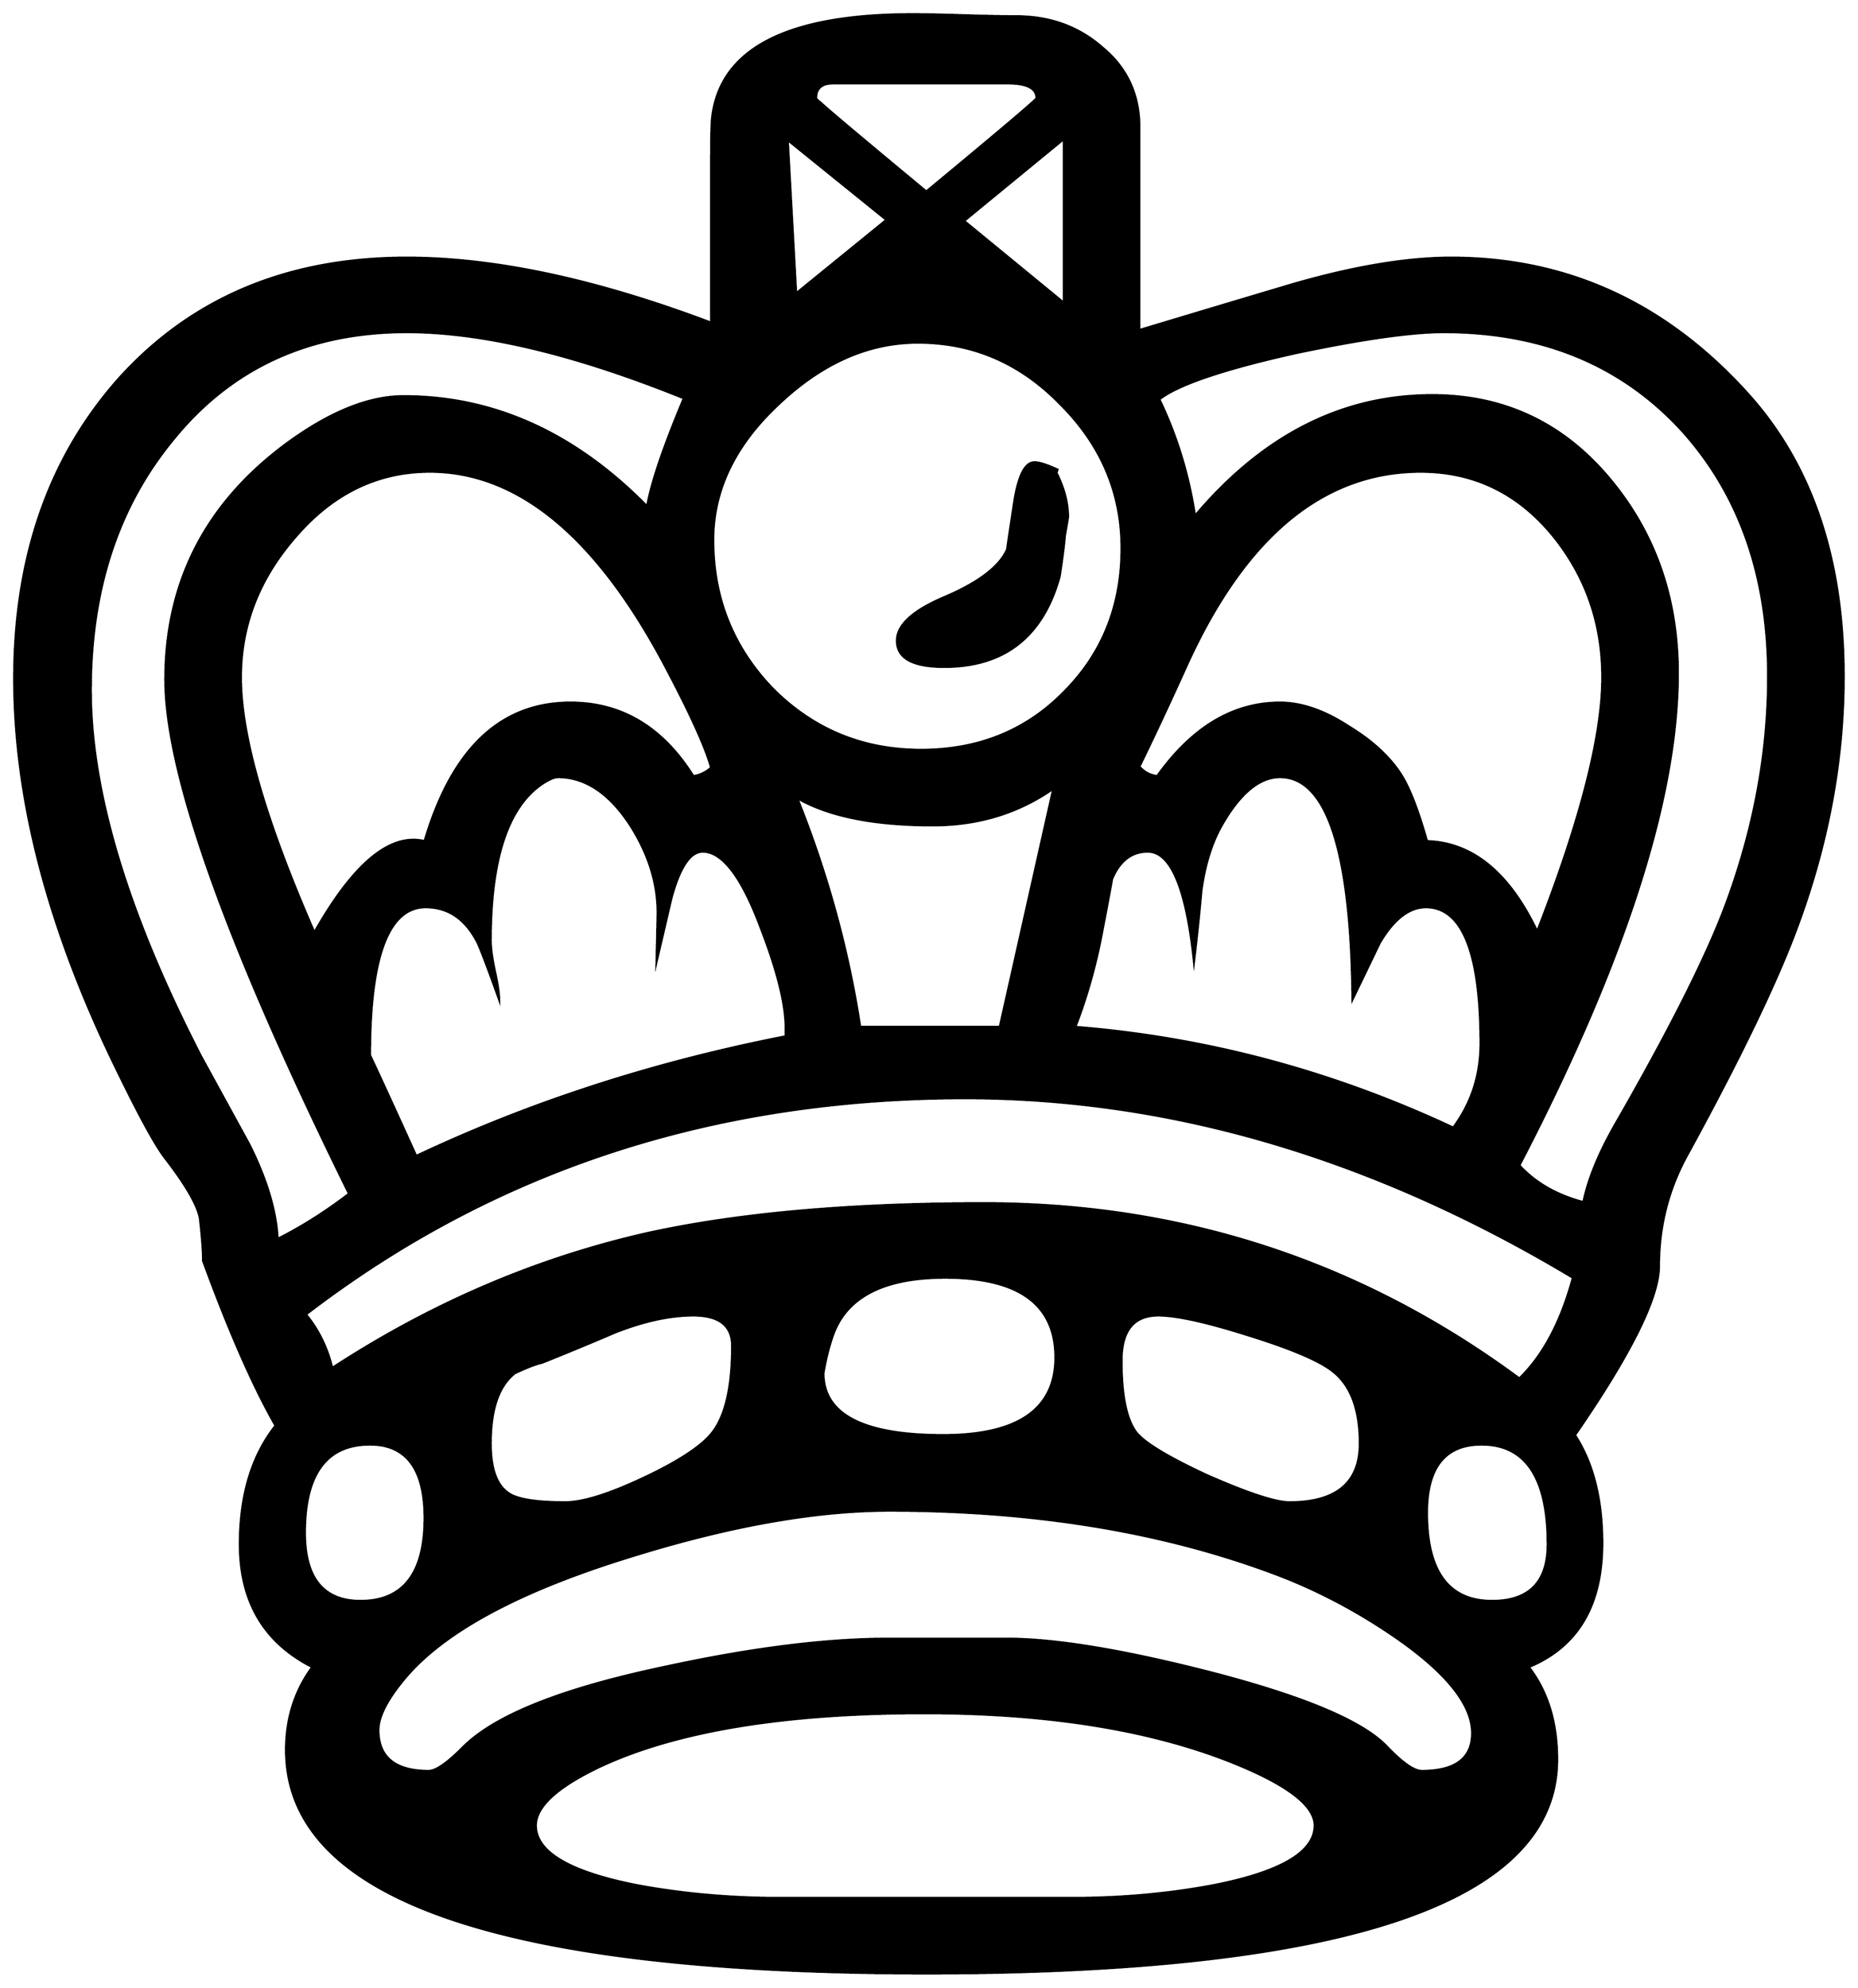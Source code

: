 


\begin{tikzpicture}[y=0.80pt, x=0.80pt, yscale=-1.0, xscale=1.0, inner sep=0pt, outer sep=0pt]
\begin{scope}[shift={(100.0,1711.0)},nonzero rule]
  \path[draw=.,fill=.,line width=1.600pt] (1823.0,-890.0) ..
    controls (1823.0,-810.667) and (1808.333,-731.333) ..
    (1779.0,-652.0) .. controls (1759.667,-599.333) and
    (1724.667,-526.667) .. (1674.0,-434.0) .. controls
    (1656.0,-401.333) and (1647.0,-366.0) .. (1647.0,-328.0) ..
    controls (1647.0,-298.0) and (1620.333,-244.333) ..
    (1567.0,-167.0) .. controls (1584.333,-140.333) and
    (1593.0,-106.0) .. (1593.0,-64.0) .. controls (1593.0,-4.667)
    and (1569.667,34.667) .. (1523.0,54.0) .. controls (1541.0,77.333)
    and (1550.0,106.667) .. (1550.0,142.0) .. controls
    (1550.0,278.0) and (1349.667,346.0) .. (949.0,346.0) ..
    controls (542.333,346.0) and (339.0,275.0) .. (339.0,133.0) ..
    controls (339.0,103.0) and (347.333,76.667) .. (364.0,54.0) ..
    controls (318.0,30.667) and (295.0,-8.333) .. (295.0,-63.0) ..
    controls (295.0,-109.667) and (306.333,-147.333) .. (329.0,-176.0)
    .. controls (307.667,-213.333) and (284.667,-265.667) ..
    (260.0,-333.0) .. controls (260.0,-341.667) and (259.0,-355.0)
    .. (257.0,-373.0) .. controls (255.0,-385.667) and
    (243.667,-405.333) .. (223.0,-432.0) .. controls (213.0,-445.333)
    and (196.0,-477.0) .. (172.0,-527.0) .. controls
    (110.667,-655.667) and (80.0,-776.0) .. (80.0,-888.0) ..
    controls (80.0,-1003.333) and (113.0,-1098.333) ..
    (179.0,-1173.0) .. controls (248.333,-1250.333) and
    (340.0,-1289.0) .. (454.0,-1289.0) .. controls
    (538.0,-1289.0) and (634.667,-1268.333) .. (744.0,-1227.0) --
    (744.0,-1385.0) .. controls (744.0,-1405.0) and
    (744.333,-1417.667) .. (745.0,-1423.0) .. controls
    (753.0,-1488.333) and (816.667,-1521.0) .. (936.0,-1521.0) ..
    controls (947.333,-1521.0) and (963.667,-1520.667) ..
    (985.0,-1520.0) .. controls (1007.0,-1519.333) and
    (1023.667,-1519.0) .. (1035.0,-1519.0) .. controls
    (1067.0,-1519.0) and (1094.333,-1509.0) .. (1117.0,-1489.0) ..
    controls (1140.333,-1469.667) and (1152.0,-1444.333) ..
    (1152.0,-1413.0) -- (1152.0,-1220.0) .. controls
    (1200.667,-1234.667) and (1249.667,-1249.333) .. (1299.0,-1264.0) ..
    controls (1357.0,-1280.667) and (1407.0,-1289.0) ..
    (1449.0,-1289.0) .. controls (1559.667,-1289.0) and
    (1654.0,-1245.667) .. (1732.0,-1159.0) .. controls
    (1792.667,-1091.667) and (1823.0,-1002.0) .. (1823.0,-890.0) --
    cycle(1080.0,-1246.0) -- (1080.0,-1402.0) -- (985.0,-1324.0)
    -- (1080.0,-1246.0) -- cycle(1054.0,-1441.0) .. controls
    (1054.0,-1450.333) and (1045.0,-1455.0) .. (1027.0,-1455.0) --
    (860.0,-1455.0) .. controls (849.333,-1455.0) and
    (844.0,-1450.333) .. (844.0,-1441.0) .. controls
    (844.667,-1439.667) and (846.0,-1438.333) .. (848.0,-1437.0) ..
    controls (852.667,-1432.333) and (886.333,-1404.0) ..
    (949.0,-1352.0) .. controls (1019.0,-1410.0) and
    (1054.0,-1439.667) .. (1054.0,-1441.0) -- cycle(1751.0,-890.0)
    .. controls (1751.0,-985.333) and (1723.667,-1063.333) ..
    (1669.0,-1124.0) .. controls (1611.667,-1186.667) and
    (1536.0,-1218.0) .. (1442.0,-1218.0) .. controls
    (1411.333,-1218.0) and (1364.333,-1211.333) .. (1301.0,-1198.0) ..
    controls (1232.333,-1182.667) and (1189.0,-1168.0) ..
    (1171.0,-1154.0) .. controls (1187.667,-1119.333) and
    (1199.0,-1082.333) .. (1205.0,-1043.0) .. controls
    (1269.667,-1119.667) and (1345.0,-1158.0) .. (1431.0,-1158.0) ..
    controls (1500.333,-1158.0) and (1557.333,-1130.667) ..
    (1602.0,-1076.0) .. controls (1644.0,-1024.667) and
    (1665.0,-963.667) .. (1665.0,-893.0) .. controls
    (1665.0,-774.333) and (1614.667,-618.0) .. (1514.0,-424.0) ..
    controls (1529.333,-407.333) and (1549.667,-395.667) ..
    (1575.0,-389.0) .. controls (1579.667,-411.667) and
    (1590.333,-437.333) .. (1607.0,-466.0) .. controls
    (1656.333,-552.0) and (1690.333,-619.333) .. (1709.0,-668.0) ..
    controls (1737.0,-742.0) and (1751.0,-816.0) ..
    (1751.0,-890.0) -- cycle(1593.0,-889.0) .. controls
    (1593.0,-940.333) and (1577.333,-985.333) .. (1546.0,-1024.0) ..
    controls (1512.667,-1064.667) and (1470.667,-1085.0) ..
    (1420.0,-1085.0) .. controls (1326.667,-1085.0) and
    (1252.0,-1022.667) .. (1196.0,-898.0) .. controls
    (1180.0,-862.667) and (1165.333,-831.333) .. (1152.0,-804.0) ..
    controls (1156.667,-798.667) and (1162.333,-795.667) ..
    (1169.0,-795.0) .. controls (1202.333,-841.667) and
    (1241.333,-865.0) .. (1286.0,-865.0) .. controls
    (1306.667,-865.0) and (1328.667,-857.333) .. (1352.0,-842.0) ..
    controls (1376.0,-827.333) and (1393.333,-810.667) ..
    (1404.0,-792.0) .. controls (1411.333,-778.667) and
    (1418.667,-759.0) .. (1426.0,-733.0) .. controls
    (1469.333,-731.667) and (1504.333,-703.0) .. (1531.0,-647.0) ..
    controls (1572.333,-753.0) and (1593.0,-833.667) ..
    (1593.0,-889.0) -- cycle(911.0,-1325.0) -- (817.0,-1401.0)
    -- (825.0,-1255.0) -- (911.0,-1325.0) --
    cycle(1135.0,-1012.0) .. controls (1135.0,-1064.667) and
    (1115.667,-1110.333) .. (1077.0,-1149.0) .. controls
    (1039.0,-1188.333) and (993.667,-1208.0) .. (941.0,-1208.0) ..
    controls (893.667,-1208.0) and (849.333,-1188.333) ..
    (808.0,-1149.0) .. controls (766.667,-1110.333) and
    (746.0,-1067.333) .. (746.0,-1020.0) .. controls
    (746.0,-964.667) and (765.0,-917.333) .. (803.0,-878.0) ..
    controls (841.667,-839.333) and (888.667,-820.0) .. (944.0,-820.0)
    .. controls (998.667,-820.0) and (1044.0,-838.333) ..
    (1080.0,-875.0) .. controls (1116.667,-911.667) and
    (1135.0,-957.333) .. (1135.0,-1012.0) -- cycle(1477.0,-540.0)
    .. controls (1477.0,-626.667) and (1459.667,-670.0) ..
    (1425.0,-670.0) .. controls (1409.0,-670.0) and
    (1394.333,-658.667) .. (1381.0,-636.0) .. controls
    (1372.333,-618.0) and (1363.667,-600.0) .. (1355.0,-582.0) ..
    controls (1353.667,-723.333) and (1330.667,-794.0) ..
    (1286.0,-794.0) .. controls (1266.667,-794.0) and
    (1248.333,-779.0) .. (1231.0,-749.0) .. controls
    (1221.0,-731.667) and (1214.333,-710.333) .. (1211.0,-685.0) ..
    controls (1209.0,-662.333) and (1206.667,-640.0) ..
    (1204.0,-618.0) .. controls (1196.667,-688.0) and
    (1182.0,-723.0) .. (1160.0,-723.0) .. controls
    (1144.667,-723.0) and (1133.333,-714.333) .. (1126.0,-697.0) ..
    controls (1124.0,-685.667) and (1121.0,-669.667) ..
    (1117.0,-649.0) .. controls (1111.0,-616.333) and
    (1102.333,-585.333) .. (1091.0,-556.0) .. controls
    (1215.667,-546.0) and (1335.667,-514.0) .. (1451.0,-460.0) ..
    controls (1468.333,-483.333) and (1477.0,-510.0) ..
    (1477.0,-540.0) -- cycle(1070.0,-783.0) .. controls
    (1036.667,-759.667) and (998.333,-748.0) .. (955.0,-748.0) ..
    controls (899.0,-748.0) and (856.0,-756.667) .. (826.0,-774.0)
    .. controls (854.667,-702.667) and (874.667,-630.0) ..
    (886.0,-556.0) -- (1019.0,-556.0) -- (1070.0,-783.0) --
    cycle(1541.0,-63.0) .. controls (1541.0,-126.333) and
    (1520.0,-158.0) .. (1478.0,-158.0) .. controls
    (1443.333,-158.0) and (1426.0,-136.333) .. (1426.0,-93.0) ..
    controls (1426.0,-37.0) and (1446.667,-9.0) .. (1488.0,-9.0)
    .. controls (1523.333,-9.0) and (1541.0,-27.0) ..
    (1541.0,-63.0) -- cycle(1362.0,-159.0) .. controls
    (1362.0,-191.667) and (1353.333,-214.667) .. (1336.0,-228.0) ..
    controls (1323.333,-238.0) and (1296.667,-249.333) ..
    (1256.0,-262.0) .. controls (1216.0,-274.667) and
    (1187.333,-281.0) .. (1170.0,-281.0) .. controls
    (1146.667,-281.0) and (1135.0,-266.667) .. (1135.0,-238.0) ..
    controls (1135.0,-206.0) and (1139.333,-183.667) ..
    (1148.0,-171.0) .. controls (1154.667,-161.0) and
    (1177.333,-147.0) .. (1216.0,-129.0) .. controls
    (1255.333,-111.667) and (1281.667,-103.0) .. (1295.0,-103.0) ..
    controls (1339.667,-103.0) and (1362.0,-121.667) ..
    (1362.0,-159.0) -- cycle(744.0,-803.0) .. controls
    (738.667,-822.333) and (724.0,-854.667) .. (700.0,-900.0) ..
    controls (634.667,-1023.333) and (560.0,-1085.0) ..
    (476.0,-1085.0) .. controls (426.667,-1085.0) and
    (384.333,-1064.667) .. (349.0,-1024.0) .. controls
    (313.667,-984.0) and (296.0,-939.0) .. (296.0,-889.0) ..
    controls (296.0,-833.667) and (319.333,-752.667) .. (366.0,-646.0)
    .. controls (403.333,-712.0) and (438.333,-741.0) ..
    (471.0,-733.0) .. controls (497.0,-821.0) and (543.333,-865.0)
    .. (610.0,-865.0) .. controls (658.667,-865.0) and
    (697.667,-841.667) .. (727.0,-795.0) .. controls (733.0,-795.667)
    and (738.667,-798.333) .. (744.0,-803.0) -- cycle(1565.0,-317.0)
    .. controls (1375.0,-431.0) and (1182.0,-488.0) ..
    (986.0,-488.0) .. controls (746.0,-488.0) and (536.667,-419.333)
    .. (358.0,-282.0) .. controls (370.0,-267.333) and
    (378.333,-250.333) .. (383.0,-231.0) .. controls (477.0,-292.333)
    and (576.333,-335.0) .. (681.0,-359.0) .. controls
    (767.667,-378.333) and (875.333,-388.0) .. (1004.0,-388.0) ..
    controls (1193.333,-388.0) and (1363.333,-332.333) ..
    (1514.0,-221.0) .. controls (1536.667,-243.0) and
    (1553.667,-275.0) .. (1565.0,-317.0) -- cycle(815.0,-547.0) --
    (815.0,-555.0) .. controls (815.0,-577.667) and (807.0,-609.667)
    .. (791.0,-651.0) .. controls (773.0,-699.0) and
    (754.667,-723.0) .. (736.0,-723.0) .. controls (724.0,-723.0)
    and (714.0,-708.0) .. (706.0,-678.0) .. controls
    (701.333,-658.0) and (696.667,-638.0) .. (692.0,-618.0) ..
    controls (692.667,-646.0) and (693.0,-661.667) .. (693.0,-665.0)
    .. controls (693.0,-693.0) and (684.333,-720.667) ..
    (667.0,-748.0) .. controls (647.0,-778.667) and (624.0,-794.0)
    .. (598.0,-794.0) .. controls (595.333,-794.0) and
    (591.667,-792.667) .. (587.0,-790.0) .. controls (551.667,-769.333)
    and (534.0,-718.667) .. (534.0,-638.0) .. controls
    (534.0,-631.333) and (535.333,-621.667) .. (538.0,-609.0) ..
    controls (540.667,-597.0) and (542.0,-588.0) .. (542.0,-582.0)
    .. controls (529.333,-617.333) and (522.0,-636.333) ..
    (520.0,-639.0) .. controls (508.667,-659.667) and (492.667,-670.0)
    .. (472.0,-670.0) .. controls (436.667,-670.0) and
    (419.0,-623.0) .. (419.0,-529.0) .. controls (429.0,-507.667)
    and (443.667,-475.667) .. (463.0,-433.0) .. controls
    (571.667,-484.333) and (689.0,-522.333) .. (815.0,-547.0) --
    cycle(718.0,-1155.0) .. controls (614.0,-1197.0) and
    (526.0,-1218.0) .. (454.0,-1218.0) .. controls
    (360.667,-1218.0) and (286.333,-1183.667) .. (231.0,-1115.0) ..
    controls (179.0,-1051.667) and (153.0,-972.333) ..
    (153.0,-877.0) .. controls (153.0,-780.333) and (188.0,-664.0)
    .. (258.0,-528.0) .. controls (273.333,-500.0) and
    (288.667,-472.0) .. (304.0,-444.0) .. controls (320.667,-410.667)
    and (329.667,-380.667) .. (331.0,-354.0) .. controls
    (353.667,-365.333) and (376.333,-379.667) .. (399.0,-397.0) ..
    controls (282.333,-633.667) and (224.0,-797.0) .. (224.0,-887.0)
    .. controls (224.0,-979.0) and (261.667,-1053.333) ..
    (337.0,-1110.0) .. controls (379.0,-1141.333) and
    (417.0,-1157.0) .. (451.0,-1157.0) .. controls
    (537.0,-1157.0) and (614.333,-1122.0) .. (683.0,-1052.0) ..
    controls (687.0,-1074.667) and (698.667,-1109.0) ..
    (718.0,-1155.0) -- cycle(1072.0,-241.0) .. controls
    (1072.0,-291.667) and (1037.0,-317.0) .. (967.0,-317.0) ..
    controls (907.0,-317.0) and (871.0,-297.667) .. (859.0,-259.0)
    .. controls (855.667,-249.0) and (853.0,-238.0) ..
    (851.0,-226.0) .. controls (851.0,-186.667) and (889.0,-167.0)
    .. (965.0,-167.0) .. controls (1036.333,-167.0) and
    (1072.0,-191.667) .. (1072.0,-241.0) -- cycle(1469.0,117.0) ..
    controls (1469.0,89.667) and (1444.333,59.0) .. (1395.0,25.0) ..
    controls (1359.0,0.333) and (1321.667,-19.333) .. (1283.0,-34.0)
    .. controls (1175.667,-74.667) and (1052.667,-95.0) ..
    (914.0,-95.0) .. controls (843.333,-95.0) and (761.0,-80.333) ..
    (667.0,-51.0) .. controls (561.0,-18.333) and (489.333,20.333) ..
    (452.0,65.0) .. controls (435.333,85.0) and (427.0,101.333) ..
    (427.0,114.0) .. controls (427.0,140.0) and (443.0,153.0) ..
    (475.0,153.0) .. controls (481.667,153.0) and (492.333,145.667) ..
    (507.0,131.0) .. controls (537.0,100.333) and (601.0,74.667) ..
    (699.0,54.0) .. controls (781.667,36.0) and (853.0,27.0) ..
    (913.0,27.0) -- (1026.0,27.0) .. controls (1071.333,27.0) and
    (1134.667,37.333) .. (1216.0,58.0) .. controls (1307.333,81.333) and
    (1364.667,105.333) .. (1388.0,130.0) .. controls (1402.667,145.333)
    and (1413.667,153.0) .. (1421.0,153.0) .. controls
    (1453.0,153.0) and (1469.0,141.0) .. (1469.0,117.0) --
    cycle(764.0,-252.0) .. controls (764.0,-271.333) and
    (751.667,-281.0) .. (727.0,-281.0) .. controls (705.0,-281.0)
    and (680.333,-275.667) .. (653.0,-265.0) .. controls
    (629.667,-255.0) and (606.333,-245.333) .. (583.0,-236.0) ..
    controls (577.0,-234.667) and (568.333,-231.333) .. (557.0,-226.0)
    .. controls (541.667,-214.0) and (534.0,-191.667) ..
    (534.0,-159.0) .. controls (534.0,-134.333) and (540.0,-118.333)
    .. (552.0,-111.0) .. controls (560.667,-105.667) and
    (578.333,-103.0) .. (605.0,-103.0) .. controls (621.667,-103.0)
    and (646.333,-110.667) .. (679.0,-126.0) .. controls
    (711.667,-141.333) and (733.333,-155.333) .. (744.0,-168.0) ..
    controls (757.333,-184.0) and (764.0,-212.0) .. (764.0,-252.0)
    -- cycle(1319.0,205.0) .. controls (1319.0,185.667) and
    (1292.0,165.333) .. (1238.0,144.0) .. controls (1160.0,113.333)
    and (1063.0,98.0) .. (947.0,98.0) .. controls (813.667,98.0)
    and (710.667,115.0) .. (638.0,149.0) .. controls (597.333,168.333)
    and (577.0,187.0) .. (577.0,205.0) .. controls (577.0,230.333)
    and (609.333,249.333) .. (674.0,262.0) .. controls (717.333,270.0)
    and (762.333,274.0) .. (809.0,274.0) -- (1088.0,274.0) ..
    controls (1134.667,274.0) and (1179.333,270.0) .. (1222.0,262.0)
    .. controls (1286.667,249.333) and (1319.0,230.333) ..
    (1319.0,205.0) -- cycle(471.0,-88.0) .. controls
    (471.0,-134.667) and (453.667,-158.0) .. (419.0,-158.0) ..
    controls (377.667,-158.0) and (357.0,-130.0) .. (357.0,-74.0)
    .. controls (357.0,-30.667) and (374.667,-9.0) .. (410.0,-9.0)
    .. controls (450.667,-9.0) and (471.0,-35.333) .. (471.0,-88.0)
    -- cycle(1084.0,-1042.0) .. controls (1084.0,-1041.333) and
    (1083.0,-1035.333) .. (1081.0,-1024.0) .. controls
    (1080.333,-1015.333) and (1078.667,-1002.333) .. (1076.0,-985.0) ..
    controls (1060.0,-927.667) and (1023.333,-899.0) ..
    (966.0,-899.0) .. controls (936.0,-899.0) and (921.0,-907.333)
    .. (921.0,-924.0) .. controls (921.0,-938.667) and
    (935.667,-952.333) .. (965.0,-965.0) .. controls (998.333,-979.0)
    and (1018.667,-994.333) .. (1026.0,-1011.0) .. controls
    (1026.0,-1011.667) and (1028.333,-1027.333) .. (1033.0,-1058.0) ..
    controls (1037.0,-1082.0) and (1043.333,-1094.0) ..
    (1052.0,-1094.0) .. controls (1056.667,-1094.0) and
    (1064.0,-1091.667) .. (1074.0,-1087.0) -- (1073.0,-1084.0) ..
    controls (1080.333,-1069.333) and (1084.0,-1055.333) ..
    (1084.0,-1042.0) -- cycle;
\end{scope}

\end{tikzpicture}

